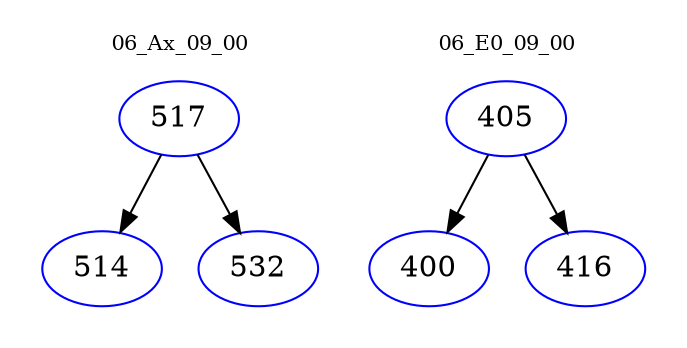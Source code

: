 digraph{
subgraph cluster_0 {
color = white
label = "06_Ax_09_00";
fontsize=10;
T0_517 [label="517", color="blue"]
T0_517 -> T0_514 [color="black"]
T0_514 [label="514", color="blue"]
T0_517 -> T0_532 [color="black"]
T0_532 [label="532", color="blue"]
}
subgraph cluster_1 {
color = white
label = "06_E0_09_00";
fontsize=10;
T1_405 [label="405", color="blue"]
T1_405 -> T1_400 [color="black"]
T1_400 [label="400", color="blue"]
T1_405 -> T1_416 [color="black"]
T1_416 [label="416", color="blue"]
}
}
